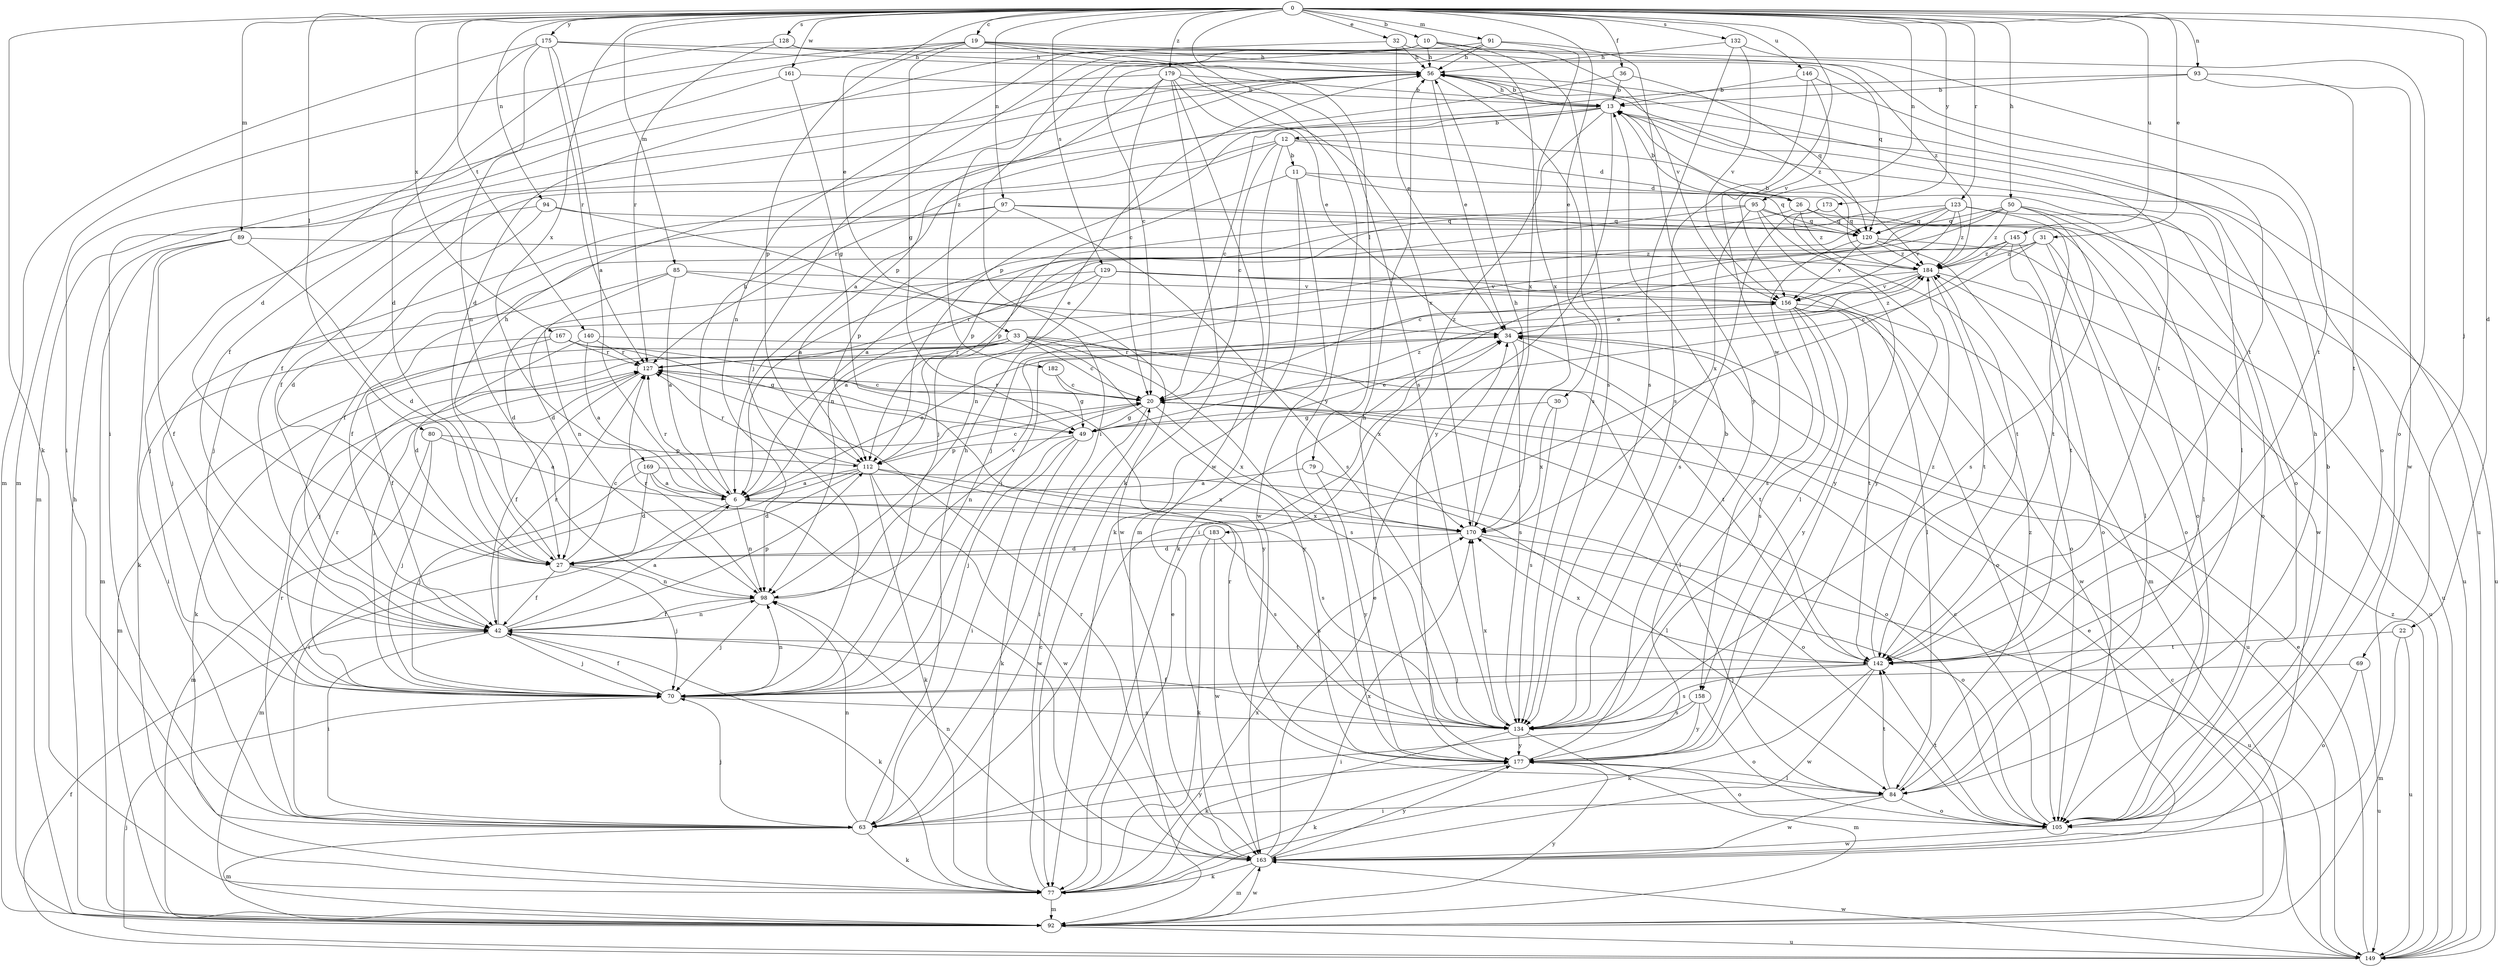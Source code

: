 strict digraph  {
0;
6;
10;
11;
12;
13;
19;
20;
22;
26;
27;
30;
31;
32;
33;
34;
36;
42;
49;
50;
56;
63;
69;
70;
77;
79;
80;
84;
85;
89;
91;
92;
93;
94;
95;
97;
98;
105;
112;
120;
123;
127;
128;
129;
132;
134;
140;
142;
145;
146;
149;
156;
158;
161;
163;
167;
169;
170;
173;
175;
177;
179;
182;
183;
184;
0 -> 10  [label=b];
0 -> 19  [label=c];
0 -> 22  [label=d];
0 -> 30  [label=e];
0 -> 31  [label=e];
0 -> 32  [label=e];
0 -> 33  [label=e];
0 -> 36  [label=f];
0 -> 50  [label=h];
0 -> 69  [label=j];
0 -> 77  [label=k];
0 -> 79  [label=l];
0 -> 80  [label=l];
0 -> 85  [label=m];
0 -> 89  [label=m];
0 -> 91  [label=m];
0 -> 93  [label=n];
0 -> 94  [label=n];
0 -> 95  [label=n];
0 -> 97  [label=n];
0 -> 123  [label=r];
0 -> 128  [label=s];
0 -> 129  [label=s];
0 -> 132  [label=s];
0 -> 140  [label=t];
0 -> 145  [label=u];
0 -> 146  [label=u];
0 -> 158  [label=w];
0 -> 161  [label=w];
0 -> 167  [label=x];
0 -> 169  [label=x];
0 -> 173  [label=y];
0 -> 175  [label=y];
0 -> 179  [label=z];
6 -> 34  [label=e];
6 -> 56  [label=h];
6 -> 92  [label=m];
6 -> 98  [label=n];
6 -> 127  [label=r];
6 -> 134  [label=s];
6 -> 170  [label=x];
10 -> 56  [label=h];
10 -> 70  [label=j];
10 -> 98  [label=n];
10 -> 134  [label=s];
10 -> 156  [label=v];
10 -> 170  [label=x];
10 -> 182  [label=z];
11 -> 26  [label=d];
11 -> 70  [label=j];
11 -> 77  [label=k];
11 -> 120  [label=q];
11 -> 163  [label=w];
12 -> 11  [label=b];
12 -> 20  [label=c];
12 -> 26  [label=d];
12 -> 42  [label=f];
12 -> 92  [label=m];
12 -> 105  [label=o];
12 -> 127  [label=r];
13 -> 12  [label=b];
13 -> 20  [label=c];
13 -> 42  [label=f];
13 -> 56  [label=h];
13 -> 84  [label=l];
13 -> 149  [label=u];
13 -> 177  [label=y];
13 -> 183  [label=z];
19 -> 49  [label=g];
19 -> 56  [label=h];
19 -> 63  [label=i];
19 -> 92  [label=m];
19 -> 112  [label=p];
19 -> 134  [label=s];
19 -> 142  [label=t];
19 -> 177  [label=y];
20 -> 49  [label=g];
20 -> 63  [label=i];
20 -> 98  [label=n];
20 -> 105  [label=o];
20 -> 127  [label=r];
20 -> 170  [label=x];
22 -> 92  [label=m];
22 -> 142  [label=t];
22 -> 149  [label=u];
26 -> 13  [label=b];
26 -> 112  [label=p];
26 -> 120  [label=q];
26 -> 149  [label=u];
26 -> 184  [label=z];
27 -> 20  [label=c];
27 -> 42  [label=f];
27 -> 56  [label=h];
27 -> 70  [label=j];
27 -> 98  [label=n];
30 -> 49  [label=g];
30 -> 134  [label=s];
30 -> 170  [label=x];
31 -> 20  [label=c];
31 -> 42  [label=f];
31 -> 84  [label=l];
31 -> 105  [label=o];
31 -> 184  [label=z];
32 -> 27  [label=d];
32 -> 34  [label=e];
32 -> 56  [label=h];
32 -> 105  [label=o];
33 -> 20  [label=c];
33 -> 70  [label=j];
33 -> 77  [label=k];
33 -> 84  [label=l];
33 -> 92  [label=m];
33 -> 127  [label=r];
33 -> 134  [label=s];
33 -> 170  [label=x];
33 -> 177  [label=y];
34 -> 127  [label=r];
34 -> 134  [label=s];
34 -> 142  [label=t];
34 -> 149  [label=u];
34 -> 184  [label=z];
36 -> 6  [label=a];
36 -> 13  [label=b];
36 -> 120  [label=q];
42 -> 6  [label=a];
42 -> 63  [label=i];
42 -> 70  [label=j];
42 -> 77  [label=k];
42 -> 98  [label=n];
42 -> 112  [label=p];
42 -> 127  [label=r];
42 -> 142  [label=t];
49 -> 34  [label=e];
49 -> 63  [label=i];
49 -> 70  [label=j];
49 -> 77  [label=k];
49 -> 112  [label=p];
49 -> 184  [label=z];
50 -> 70  [label=j];
50 -> 84  [label=l];
50 -> 98  [label=n];
50 -> 105  [label=o];
50 -> 120  [label=q];
50 -> 134  [label=s];
50 -> 184  [label=z];
56 -> 13  [label=b];
56 -> 34  [label=e];
56 -> 42  [label=f];
56 -> 134  [label=s];
56 -> 142  [label=t];
56 -> 184  [label=z];
63 -> 56  [label=h];
63 -> 70  [label=j];
63 -> 77  [label=k];
63 -> 92  [label=m];
63 -> 98  [label=n];
63 -> 127  [label=r];
63 -> 177  [label=y];
69 -> 70  [label=j];
69 -> 105  [label=o];
69 -> 149  [label=u];
70 -> 42  [label=f];
70 -> 98  [label=n];
70 -> 127  [label=r];
70 -> 134  [label=s];
77 -> 20  [label=c];
77 -> 34  [label=e];
77 -> 92  [label=m];
77 -> 170  [label=x];
79 -> 6  [label=a];
79 -> 105  [label=o];
79 -> 177  [label=y];
80 -> 6  [label=a];
80 -> 70  [label=j];
80 -> 92  [label=m];
80 -> 112  [label=p];
84 -> 56  [label=h];
84 -> 63  [label=i];
84 -> 105  [label=o];
84 -> 127  [label=r];
84 -> 142  [label=t];
84 -> 163  [label=w];
84 -> 184  [label=z];
85 -> 6  [label=a];
85 -> 34  [label=e];
85 -> 70  [label=j];
85 -> 98  [label=n];
85 -> 156  [label=v];
89 -> 27  [label=d];
89 -> 42  [label=f];
89 -> 77  [label=k];
89 -> 92  [label=m];
89 -> 184  [label=z];
91 -> 20  [label=c];
91 -> 56  [label=h];
91 -> 63  [label=i];
91 -> 170  [label=x];
91 -> 177  [label=y];
92 -> 34  [label=e];
92 -> 56  [label=h];
92 -> 149  [label=u];
92 -> 163  [label=w];
92 -> 177  [label=y];
93 -> 13  [label=b];
93 -> 112  [label=p];
93 -> 142  [label=t];
93 -> 163  [label=w];
94 -> 27  [label=d];
94 -> 70  [label=j];
94 -> 120  [label=q];
94 -> 163  [label=w];
95 -> 6  [label=a];
95 -> 112  [label=p];
95 -> 120  [label=q];
95 -> 142  [label=t];
95 -> 163  [label=w];
95 -> 170  [label=x];
95 -> 177  [label=y];
97 -> 42  [label=f];
97 -> 70  [label=j];
97 -> 105  [label=o];
97 -> 112  [label=p];
97 -> 120  [label=q];
97 -> 134  [label=s];
98 -> 42  [label=f];
98 -> 70  [label=j];
98 -> 127  [label=r];
98 -> 156  [label=v];
105 -> 13  [label=b];
105 -> 20  [label=c];
105 -> 142  [label=t];
105 -> 163  [label=w];
112 -> 6  [label=a];
112 -> 20  [label=c];
112 -> 27  [label=d];
112 -> 63  [label=i];
112 -> 77  [label=k];
112 -> 127  [label=r];
112 -> 134  [label=s];
112 -> 163  [label=w];
112 -> 170  [label=x];
120 -> 92  [label=m];
120 -> 134  [label=s];
120 -> 149  [label=u];
120 -> 156  [label=v];
120 -> 184  [label=z];
123 -> 6  [label=a];
123 -> 77  [label=k];
123 -> 98  [label=n];
123 -> 120  [label=q];
123 -> 142  [label=t];
123 -> 149  [label=u];
123 -> 156  [label=v];
123 -> 184  [label=z];
127 -> 20  [label=c];
127 -> 42  [label=f];
127 -> 70  [label=j];
128 -> 27  [label=d];
128 -> 56  [label=h];
128 -> 127  [label=r];
128 -> 184  [label=z];
129 -> 6  [label=a];
129 -> 27  [label=d];
129 -> 84  [label=l];
129 -> 105  [label=o];
129 -> 127  [label=r];
129 -> 156  [label=v];
132 -> 56  [label=h];
132 -> 134  [label=s];
132 -> 142  [label=t];
132 -> 156  [label=v];
134 -> 42  [label=f];
134 -> 77  [label=k];
134 -> 92  [label=m];
134 -> 170  [label=x];
134 -> 177  [label=y];
140 -> 6  [label=a];
140 -> 27  [label=d];
140 -> 127  [label=r];
140 -> 142  [label=t];
142 -> 70  [label=j];
142 -> 77  [label=k];
142 -> 134  [label=s];
142 -> 163  [label=w];
142 -> 170  [label=x];
142 -> 184  [label=z];
145 -> 20  [label=c];
145 -> 63  [label=i];
145 -> 105  [label=o];
145 -> 142  [label=t];
145 -> 184  [label=z];
146 -> 13  [label=b];
146 -> 105  [label=o];
146 -> 134  [label=s];
146 -> 156  [label=v];
149 -> 20  [label=c];
149 -> 34  [label=e];
149 -> 42  [label=f];
149 -> 70  [label=j];
149 -> 163  [label=w];
149 -> 184  [label=z];
156 -> 34  [label=e];
156 -> 105  [label=o];
156 -> 134  [label=s];
156 -> 142  [label=t];
156 -> 163  [label=w];
156 -> 177  [label=y];
156 -> 158  [label=l];
158 -> 63  [label=i];
158 -> 105  [label=o];
158 -> 134  [label=s];
158 -> 177  [label=y];
161 -> 13  [label=b];
161 -> 49  [label=g];
161 -> 63  [label=i];
163 -> 34  [label=e];
163 -> 77  [label=k];
163 -> 92  [label=m];
163 -> 98  [label=n];
163 -> 127  [label=r];
163 -> 170  [label=x];
163 -> 177  [label=y];
167 -> 42  [label=f];
167 -> 49  [label=g];
167 -> 63  [label=i];
167 -> 127  [label=r];
167 -> 177  [label=y];
169 -> 6  [label=a];
169 -> 27  [label=d];
169 -> 70  [label=j];
169 -> 84  [label=l];
169 -> 163  [label=w];
170 -> 27  [label=d];
170 -> 56  [label=h];
170 -> 105  [label=o];
170 -> 149  [label=u];
173 -> 120  [label=q];
173 -> 134  [label=s];
173 -> 177  [label=y];
175 -> 6  [label=a];
175 -> 27  [label=d];
175 -> 56  [label=h];
175 -> 92  [label=m];
175 -> 98  [label=n];
175 -> 120  [label=q];
175 -> 127  [label=r];
177 -> 13  [label=b];
177 -> 56  [label=h];
177 -> 77  [label=k];
177 -> 84  [label=l];
177 -> 105  [label=o];
179 -> 13  [label=b];
179 -> 20  [label=c];
179 -> 34  [label=e];
179 -> 77  [label=k];
179 -> 92  [label=m];
179 -> 112  [label=p];
179 -> 163  [label=w];
179 -> 170  [label=x];
182 -> 20  [label=c];
182 -> 49  [label=g];
183 -> 27  [label=d];
183 -> 77  [label=k];
183 -> 134  [label=s];
183 -> 163  [label=w];
184 -> 13  [label=b];
184 -> 27  [label=d];
184 -> 70  [label=j];
184 -> 142  [label=t];
184 -> 149  [label=u];
184 -> 156  [label=v];
}
